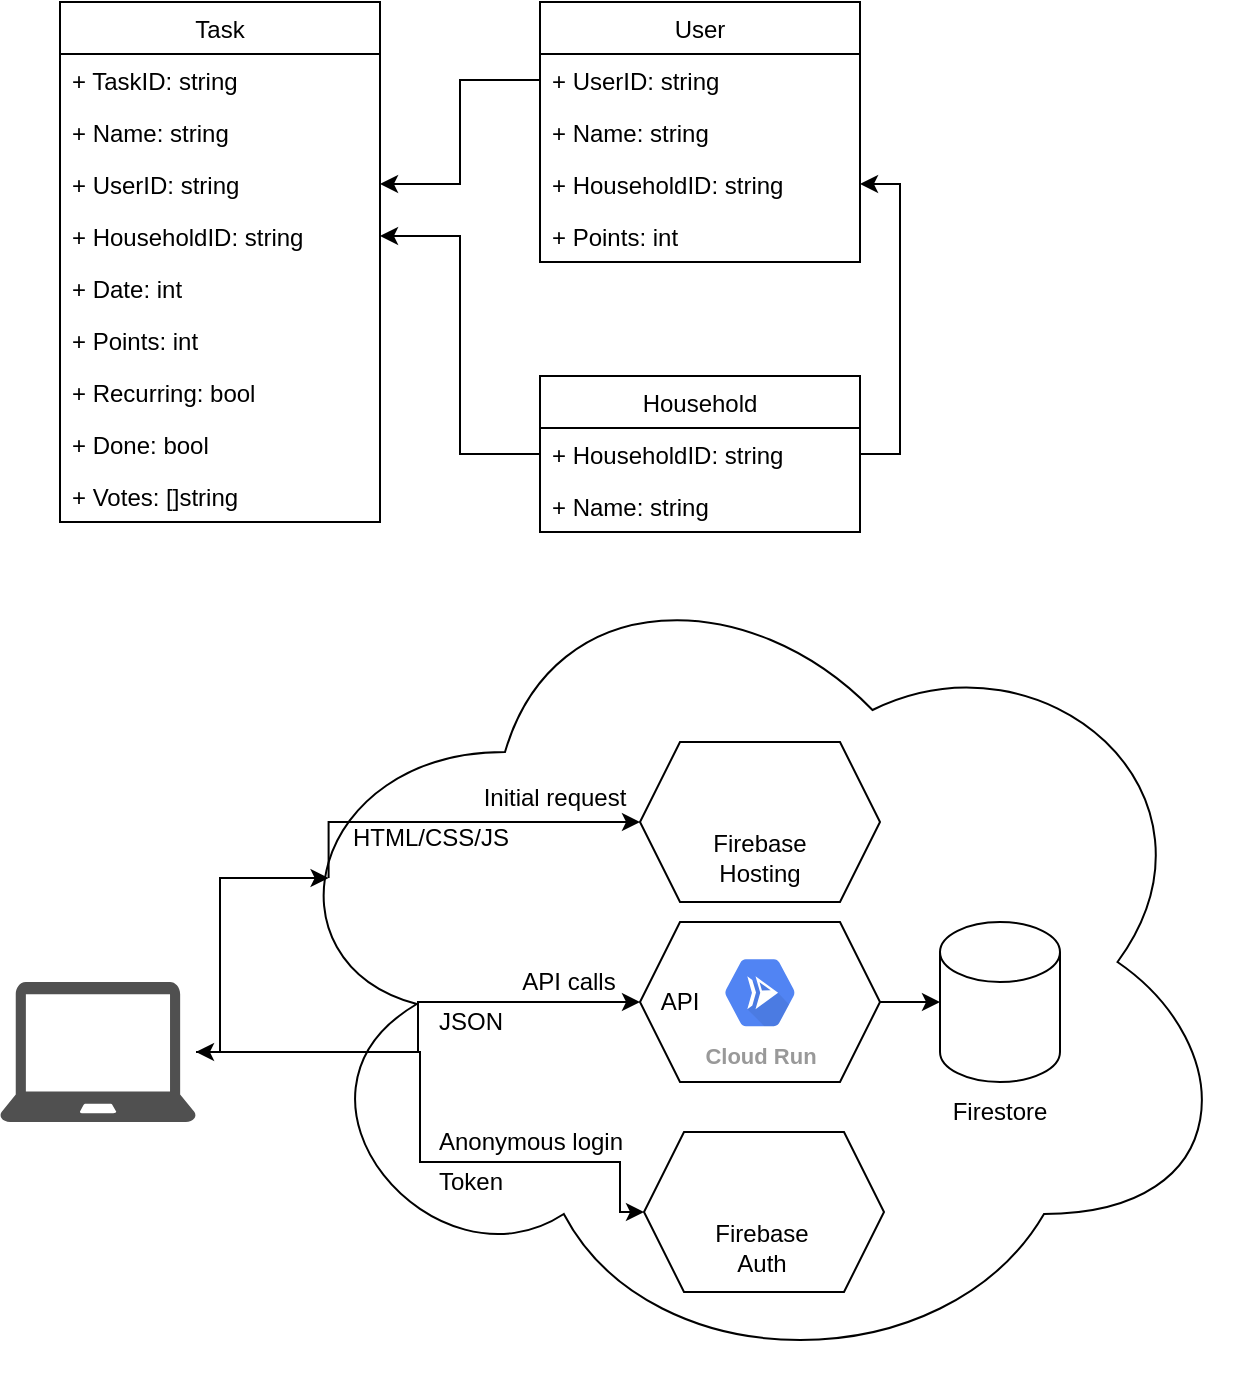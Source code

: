 <mxfile version="13.10.4" type="github">
  <diagram id="C5RBs43oDa-KdzZeNtuy" name="Page-1">
    <mxGraphModel dx="1997" dy="964" grid="1" gridSize="10" guides="1" tooltips="1" connect="1" arrows="1" fold="1" page="1" pageScale="1" pageWidth="827" pageHeight="1169" math="0" shadow="0">
      <root>
        <mxCell id="WIyWlLk6GJQsqaUBKTNV-0" />
        <mxCell id="WIyWlLk6GJQsqaUBKTNV-1" parent="WIyWlLk6GJQsqaUBKTNV-0" />
        <mxCell id="suz6fJ4d1pYRqsBfinAZ-0" value="User" style="swimlane;fontStyle=0;childLayout=stackLayout;horizontal=1;startSize=26;fillColor=none;horizontalStack=0;resizeParent=1;resizeParentMax=0;resizeLast=0;collapsible=1;marginBottom=0;direction=east;" vertex="1" parent="WIyWlLk6GJQsqaUBKTNV-1">
          <mxGeometry x="400" y="320" width="160" height="130" as="geometry">
            <mxRectangle x="190" y="190" width="60" height="26" as="alternateBounds" />
          </mxGeometry>
        </mxCell>
        <mxCell id="suz6fJ4d1pYRqsBfinAZ-1" value="+ UserID: string" style="text;strokeColor=none;fillColor=none;align=left;verticalAlign=top;spacingLeft=4;spacingRight=4;overflow=hidden;rotatable=0;points=[[0,0.5],[1,0.5]];portConstraint=eastwest;" vertex="1" parent="suz6fJ4d1pYRqsBfinAZ-0">
          <mxGeometry y="26" width="160" height="26" as="geometry" />
        </mxCell>
        <mxCell id="suz6fJ4d1pYRqsBfinAZ-2" value="+ Name: string" style="text;strokeColor=none;fillColor=none;align=left;verticalAlign=top;spacingLeft=4;spacingRight=4;overflow=hidden;rotatable=0;points=[[0,0.5],[1,0.5]];portConstraint=eastwest;" vertex="1" parent="suz6fJ4d1pYRqsBfinAZ-0">
          <mxGeometry y="52" width="160" height="26" as="geometry" />
        </mxCell>
        <mxCell id="suz6fJ4d1pYRqsBfinAZ-14" value="+ HouseholdID: string" style="text;strokeColor=none;fillColor=none;align=left;verticalAlign=top;spacingLeft=4;spacingRight=4;overflow=hidden;rotatable=0;points=[[0,0.5],[1,0.5]];portConstraint=eastwest;" vertex="1" parent="suz6fJ4d1pYRqsBfinAZ-0">
          <mxGeometry y="78" width="160" height="26" as="geometry" />
        </mxCell>
        <mxCell id="suz6fJ4d1pYRqsBfinAZ-3" value="+ Points: int" style="text;strokeColor=none;fillColor=none;align=left;verticalAlign=top;spacingLeft=4;spacingRight=4;overflow=hidden;rotatable=0;points=[[0,0.5],[1,0.5]];portConstraint=eastwest;" vertex="1" parent="suz6fJ4d1pYRqsBfinAZ-0">
          <mxGeometry y="104" width="160" height="26" as="geometry" />
        </mxCell>
        <mxCell id="suz6fJ4d1pYRqsBfinAZ-8" value="Task" style="swimlane;fontStyle=0;childLayout=stackLayout;horizontal=1;startSize=26;fillColor=none;horizontalStack=0;resizeParent=1;resizeParentMax=0;resizeLast=0;collapsible=1;marginBottom=0;" vertex="1" parent="WIyWlLk6GJQsqaUBKTNV-1">
          <mxGeometry x="160" y="320" width="160" height="260" as="geometry" />
        </mxCell>
        <mxCell id="suz6fJ4d1pYRqsBfinAZ-9" value="+ TaskID: string" style="text;strokeColor=none;fillColor=none;align=left;verticalAlign=top;spacingLeft=4;spacingRight=4;overflow=hidden;rotatable=0;points=[[0,0.5],[1,0.5]];portConstraint=eastwest;" vertex="1" parent="suz6fJ4d1pYRqsBfinAZ-8">
          <mxGeometry y="26" width="160" height="26" as="geometry" />
        </mxCell>
        <mxCell id="suz6fJ4d1pYRqsBfinAZ-16" value="+ Name: string" style="text;strokeColor=none;fillColor=none;align=left;verticalAlign=top;spacingLeft=4;spacingRight=4;overflow=hidden;rotatable=0;points=[[0,0.5],[1,0.5]];portConstraint=eastwest;" vertex="1" parent="suz6fJ4d1pYRqsBfinAZ-8">
          <mxGeometry y="52" width="160" height="26" as="geometry" />
        </mxCell>
        <mxCell id="suz6fJ4d1pYRqsBfinAZ-20" value="+ UserID: string" style="text;strokeColor=none;fillColor=none;align=left;verticalAlign=top;spacingLeft=4;spacingRight=4;overflow=hidden;rotatable=0;points=[[0,0.5],[1,0.5]];portConstraint=eastwest;" vertex="1" parent="suz6fJ4d1pYRqsBfinAZ-8">
          <mxGeometry y="78" width="160" height="26" as="geometry" />
        </mxCell>
        <mxCell id="suz6fJ4d1pYRqsBfinAZ-18" value="+ HouseholdID: string" style="text;strokeColor=none;fillColor=none;align=left;verticalAlign=top;spacingLeft=4;spacingRight=4;overflow=hidden;rotatable=0;points=[[0,0.5],[1,0.5]];portConstraint=eastwest;" vertex="1" parent="suz6fJ4d1pYRqsBfinAZ-8">
          <mxGeometry y="104" width="160" height="26" as="geometry" />
        </mxCell>
        <mxCell id="suz6fJ4d1pYRqsBfinAZ-10" value="+ Date: int" style="text;strokeColor=none;fillColor=none;align=left;verticalAlign=top;spacingLeft=4;spacingRight=4;overflow=hidden;rotatable=0;points=[[0,0.5],[1,0.5]];portConstraint=eastwest;" vertex="1" parent="suz6fJ4d1pYRqsBfinAZ-8">
          <mxGeometry y="130" width="160" height="26" as="geometry" />
        </mxCell>
        <mxCell id="suz6fJ4d1pYRqsBfinAZ-19" value="+ Points: int" style="text;strokeColor=none;fillColor=none;align=left;verticalAlign=top;spacingLeft=4;spacingRight=4;overflow=hidden;rotatable=0;points=[[0,0.5],[1,0.5]];portConstraint=eastwest;" vertex="1" parent="suz6fJ4d1pYRqsBfinAZ-8">
          <mxGeometry y="156" width="160" height="26" as="geometry" />
        </mxCell>
        <mxCell id="suz6fJ4d1pYRqsBfinAZ-17" value="+ Recurring: bool" style="text;strokeColor=none;fillColor=none;align=left;verticalAlign=top;spacingLeft=4;spacingRight=4;overflow=hidden;rotatable=0;points=[[0,0.5],[1,0.5]];portConstraint=eastwest;" vertex="1" parent="suz6fJ4d1pYRqsBfinAZ-8">
          <mxGeometry y="182" width="160" height="26" as="geometry" />
        </mxCell>
        <mxCell id="suz6fJ4d1pYRqsBfinAZ-15" value="+ Done: bool" style="text;strokeColor=none;fillColor=none;align=left;verticalAlign=top;spacingLeft=4;spacingRight=4;overflow=hidden;rotatable=0;points=[[0,0.5],[1,0.5]];portConstraint=eastwest;" vertex="1" parent="suz6fJ4d1pYRqsBfinAZ-8">
          <mxGeometry y="208" width="160" height="26" as="geometry" />
        </mxCell>
        <mxCell id="suz6fJ4d1pYRqsBfinAZ-11" value="+ Votes: []string" style="text;strokeColor=none;fillColor=none;align=left;verticalAlign=top;spacingLeft=4;spacingRight=4;overflow=hidden;rotatable=0;points=[[0,0.5],[1,0.5]];portConstraint=eastwest;" vertex="1" parent="suz6fJ4d1pYRqsBfinAZ-8">
          <mxGeometry y="234" width="160" height="26" as="geometry" />
        </mxCell>
        <mxCell id="suz6fJ4d1pYRqsBfinAZ-32" style="edgeStyle=orthogonalEdgeStyle;rounded=0;orthogonalLoop=1;jettySize=auto;html=1;" edge="1" parent="WIyWlLk6GJQsqaUBKTNV-1" source="suz6fJ4d1pYRqsBfinAZ-21" target="suz6fJ4d1pYRqsBfinAZ-18">
          <mxGeometry relative="1" as="geometry">
            <Array as="points">
              <mxPoint x="360" y="546" />
              <mxPoint x="360" y="437" />
            </Array>
          </mxGeometry>
        </mxCell>
        <mxCell id="suz6fJ4d1pYRqsBfinAZ-21" value="Household" style="swimlane;fontStyle=0;childLayout=stackLayout;horizontal=1;startSize=26;fillColor=none;horizontalStack=0;resizeParent=1;resizeParentMax=0;resizeLast=0;collapsible=1;marginBottom=0;" vertex="1" parent="WIyWlLk6GJQsqaUBKTNV-1">
          <mxGeometry x="400" y="507" width="160" height="78" as="geometry" />
        </mxCell>
        <mxCell id="suz6fJ4d1pYRqsBfinAZ-25" value="+ HouseholdID: string" style="text;strokeColor=none;fillColor=none;align=left;verticalAlign=top;spacingLeft=4;spacingRight=4;overflow=hidden;rotatable=0;points=[[0,0.5],[1,0.5]];portConstraint=eastwest;" vertex="1" parent="suz6fJ4d1pYRqsBfinAZ-21">
          <mxGeometry y="26" width="160" height="26" as="geometry" />
        </mxCell>
        <mxCell id="suz6fJ4d1pYRqsBfinAZ-22" value="+ Name: string" style="text;strokeColor=none;fillColor=none;align=left;verticalAlign=top;spacingLeft=4;spacingRight=4;overflow=hidden;rotatable=0;points=[[0,0.5],[1,0.5]];portConstraint=eastwest;" vertex="1" parent="suz6fJ4d1pYRqsBfinAZ-21">
          <mxGeometry y="52" width="160" height="26" as="geometry" />
        </mxCell>
        <mxCell id="suz6fJ4d1pYRqsBfinAZ-27" style="edgeStyle=orthogonalEdgeStyle;rounded=0;orthogonalLoop=1;jettySize=auto;html=1;" edge="1" parent="WIyWlLk6GJQsqaUBKTNV-1" source="suz6fJ4d1pYRqsBfinAZ-1" target="suz6fJ4d1pYRqsBfinAZ-20">
          <mxGeometry relative="1" as="geometry" />
        </mxCell>
        <mxCell id="suz6fJ4d1pYRqsBfinAZ-31" style="edgeStyle=orthogonalEdgeStyle;rounded=0;orthogonalLoop=1;jettySize=auto;html=1;entryX=1;entryY=0.5;entryDx=0;entryDy=0;" edge="1" parent="WIyWlLk6GJQsqaUBKTNV-1" source="suz6fJ4d1pYRqsBfinAZ-25" target="suz6fJ4d1pYRqsBfinAZ-14">
          <mxGeometry relative="1" as="geometry">
            <Array as="points">
              <mxPoint x="580" y="546" />
              <mxPoint x="580" y="411" />
            </Array>
          </mxGeometry>
        </mxCell>
        <mxCell id="suz6fJ4d1pYRqsBfinAZ-36" style="edgeStyle=orthogonalEdgeStyle;rounded=0;orthogonalLoop=1;jettySize=auto;html=1;exitX=0.07;exitY=0.4;exitDx=0;exitDy=0;exitPerimeter=0;" edge="1" parent="WIyWlLk6GJQsqaUBKTNV-1" source="suz6fJ4d1pYRqsBfinAZ-33" target="suz6fJ4d1pYRqsBfinAZ-35">
          <mxGeometry relative="1" as="geometry" />
        </mxCell>
        <mxCell id="suz6fJ4d1pYRqsBfinAZ-33" value="" style="ellipse;shape=cloud;whiteSpace=wrap;html=1;" vertex="1" parent="WIyWlLk6GJQsqaUBKTNV-1">
          <mxGeometry x="260" y="590" width="490" height="420" as="geometry" />
        </mxCell>
        <mxCell id="suz6fJ4d1pYRqsBfinAZ-34" value="" style="shape=image;html=1;verticalAlign=top;verticalLabelPosition=bottom;labelBackgroundColor=#ffffff;imageAspect=0;aspect=fixed;image=https://cdn4.iconfinder.com/data/icons/logos-brands-5/24/flutter-128.png" vertex="1" parent="WIyWlLk6GJQsqaUBKTNV-1">
          <mxGeometry x="164" y="830" width="30" height="30" as="geometry" />
        </mxCell>
        <mxCell id="suz6fJ4d1pYRqsBfinAZ-37" style="edgeStyle=orthogonalEdgeStyle;rounded=0;orthogonalLoop=1;jettySize=auto;html=1;entryX=0.07;entryY=0.4;entryDx=0;entryDy=0;entryPerimeter=0;" edge="1" parent="WIyWlLk6GJQsqaUBKTNV-1" source="suz6fJ4d1pYRqsBfinAZ-35" target="suz6fJ4d1pYRqsBfinAZ-33">
          <mxGeometry relative="1" as="geometry">
            <Array as="points">
              <mxPoint x="240" y="845" />
              <mxPoint x="240" y="758" />
            </Array>
          </mxGeometry>
        </mxCell>
        <mxCell id="suz6fJ4d1pYRqsBfinAZ-54" style="edgeStyle=orthogonalEdgeStyle;rounded=0;orthogonalLoop=1;jettySize=auto;html=1;" edge="1" parent="WIyWlLk6GJQsqaUBKTNV-1" source="suz6fJ4d1pYRqsBfinAZ-35" target="suz6fJ4d1pYRqsBfinAZ-44">
          <mxGeometry relative="1" as="geometry" />
        </mxCell>
        <mxCell id="suz6fJ4d1pYRqsBfinAZ-63" style="edgeStyle=orthogonalEdgeStyle;rounded=0;orthogonalLoop=1;jettySize=auto;html=1;entryX=0;entryY=0.5;entryDx=0;entryDy=0;" edge="1" parent="WIyWlLk6GJQsqaUBKTNV-1" source="suz6fJ4d1pYRqsBfinAZ-35" target="suz6fJ4d1pYRqsBfinAZ-60">
          <mxGeometry relative="1" as="geometry">
            <Array as="points">
              <mxPoint x="340" y="845" />
              <mxPoint x="340" y="900" />
              <mxPoint x="440" y="900" />
              <mxPoint x="440" y="925" />
            </Array>
          </mxGeometry>
        </mxCell>
        <mxCell id="suz6fJ4d1pYRqsBfinAZ-35" value="" style="pointerEvents=1;shadow=0;dashed=0;html=1;strokeColor=none;fillColor=#505050;labelPosition=center;verticalLabelPosition=bottom;verticalAlign=top;outlineConnect=0;align=center;shape=mxgraph.office.devices.laptop;" vertex="1" parent="WIyWlLk6GJQsqaUBKTNV-1">
          <mxGeometry x="130" y="810" width="98" height="70" as="geometry" />
        </mxCell>
        <mxCell id="suz6fJ4d1pYRqsBfinAZ-40" value="" style="shape=cylinder3;whiteSpace=wrap;html=1;boundedLbl=1;backgroundOutline=1;size=15;" vertex="1" parent="WIyWlLk6GJQsqaUBKTNV-1">
          <mxGeometry x="600" y="780" width="60" height="80" as="geometry" />
        </mxCell>
        <mxCell id="suz6fJ4d1pYRqsBfinAZ-38" value="" style="shape=image;html=1;verticalAlign=top;verticalLabelPosition=bottom;labelBackgroundColor=#ffffff;imageAspect=0;aspect=fixed;image=https://cdn4.iconfinder.com/data/icons/google-i-o-2016/512/google_firebase-2-128.png" vertex="1" parent="WIyWlLk6GJQsqaUBKTNV-1">
          <mxGeometry x="615" y="820" width="30" height="30" as="geometry" />
        </mxCell>
        <mxCell id="suz6fJ4d1pYRqsBfinAZ-42" value="Firestore" style="text;html=1;strokeColor=none;fillColor=none;align=center;verticalAlign=middle;whiteSpace=wrap;rounded=0;" vertex="1" parent="WIyWlLk6GJQsqaUBKTNV-1">
          <mxGeometry x="610" y="870" width="40" height="10" as="geometry" />
        </mxCell>
        <mxCell id="suz6fJ4d1pYRqsBfinAZ-46" style="edgeStyle=orthogonalEdgeStyle;rounded=0;orthogonalLoop=1;jettySize=auto;html=1;exitX=1;exitY=0.5;exitDx=0;exitDy=0;" edge="1" parent="WIyWlLk6GJQsqaUBKTNV-1" source="suz6fJ4d1pYRqsBfinAZ-44" target="suz6fJ4d1pYRqsBfinAZ-40">
          <mxGeometry relative="1" as="geometry" />
        </mxCell>
        <mxCell id="suz6fJ4d1pYRqsBfinAZ-44" value="" style="shape=hexagon;perimeter=hexagonPerimeter2;whiteSpace=wrap;html=1;fixedSize=1;" vertex="1" parent="WIyWlLk6GJQsqaUBKTNV-1">
          <mxGeometry x="450" y="780" width="120" height="80" as="geometry" />
        </mxCell>
        <mxCell id="suz6fJ4d1pYRqsBfinAZ-39" value="Cloud Run" style="html=1;fillColor=#5184F3;strokeColor=none;verticalAlign=top;labelPosition=center;verticalLabelPosition=bottom;align=center;spacingTop=-6;fontSize=11;fontStyle=1;fontColor=#999999;shape=mxgraph.gcp2.hexIcon;prIcon=cloud_run" vertex="1" parent="WIyWlLk6GJQsqaUBKTNV-1">
          <mxGeometry x="483.5" y="790.75" width="53" height="49.25" as="geometry" />
        </mxCell>
        <mxCell id="suz6fJ4d1pYRqsBfinAZ-45" value="API" style="text;html=1;strokeColor=none;fillColor=none;align=center;verticalAlign=middle;whiteSpace=wrap;rounded=0;" vertex="1" parent="WIyWlLk6GJQsqaUBKTNV-1">
          <mxGeometry x="450" y="810" width="40" height="20" as="geometry" />
        </mxCell>
        <mxCell id="suz6fJ4d1pYRqsBfinAZ-47" value="" style="shape=hexagon;perimeter=hexagonPerimeter2;whiteSpace=wrap;html=1;fixedSize=1;" vertex="1" parent="WIyWlLk6GJQsqaUBKTNV-1">
          <mxGeometry x="450" y="690" width="120" height="80" as="geometry" />
        </mxCell>
        <mxCell id="suz6fJ4d1pYRqsBfinAZ-49" style="edgeStyle=orthogonalEdgeStyle;rounded=0;orthogonalLoop=1;jettySize=auto;html=1;exitX=0.07;exitY=0.4;exitDx=0;exitDy=0;exitPerimeter=0;entryX=0;entryY=0.5;entryDx=0;entryDy=0;" edge="1" parent="WIyWlLk6GJQsqaUBKTNV-1" source="suz6fJ4d1pYRqsBfinAZ-33" target="suz6fJ4d1pYRqsBfinAZ-47">
          <mxGeometry relative="1" as="geometry">
            <Array as="points">
              <mxPoint x="294" y="730" />
            </Array>
          </mxGeometry>
        </mxCell>
        <mxCell id="suz6fJ4d1pYRqsBfinAZ-52" value="" style="shape=image;html=1;verticalAlign=top;verticalLabelPosition=bottom;labelBackgroundColor=#ffffff;imageAspect=0;aspect=fixed;image=https://cdn4.iconfinder.com/data/icons/google-i-o-2016/512/google_firebase-2-128.png" vertex="1" parent="WIyWlLk6GJQsqaUBKTNV-1">
          <mxGeometry x="492" y="690" width="38" height="38" as="geometry" />
        </mxCell>
        <mxCell id="suz6fJ4d1pYRqsBfinAZ-53" value="Firebase&lt;br&gt;Hosting" style="text;html=1;strokeColor=none;fillColor=none;align=center;verticalAlign=middle;whiteSpace=wrap;rounded=0;" vertex="1" parent="WIyWlLk6GJQsqaUBKTNV-1">
          <mxGeometry x="490" y="738" width="40" height="20" as="geometry" />
        </mxCell>
        <mxCell id="suz6fJ4d1pYRqsBfinAZ-55" value="Initial request" style="text;html=1;align=center;verticalAlign=middle;resizable=0;points=[];autosize=1;" vertex="1" parent="WIyWlLk6GJQsqaUBKTNV-1">
          <mxGeometry x="362" y="708" width="90" height="20" as="geometry" />
        </mxCell>
        <mxCell id="suz6fJ4d1pYRqsBfinAZ-56" value="API calls" style="text;html=1;align=center;verticalAlign=middle;resizable=0;points=[];autosize=1;" vertex="1" parent="WIyWlLk6GJQsqaUBKTNV-1">
          <mxGeometry x="384" y="800" width="60" height="20" as="geometry" />
        </mxCell>
        <mxCell id="suz6fJ4d1pYRqsBfinAZ-60" value="" style="shape=hexagon;perimeter=hexagonPerimeter2;whiteSpace=wrap;html=1;fixedSize=1;" vertex="1" parent="WIyWlLk6GJQsqaUBKTNV-1">
          <mxGeometry x="452" y="885" width="120" height="80" as="geometry" />
        </mxCell>
        <mxCell id="suz6fJ4d1pYRqsBfinAZ-61" value="" style="shape=image;html=1;verticalAlign=top;verticalLabelPosition=bottom;labelBackgroundColor=#ffffff;imageAspect=0;aspect=fixed;image=https://cdn4.iconfinder.com/data/icons/google-i-o-2016/512/google_firebase-2-128.png" vertex="1" parent="WIyWlLk6GJQsqaUBKTNV-1">
          <mxGeometry x="493" y="885" width="38" height="38" as="geometry" />
        </mxCell>
        <mxCell id="suz6fJ4d1pYRqsBfinAZ-62" value="Firebase&lt;br&gt;Auth" style="text;html=1;strokeColor=none;fillColor=none;align=center;verticalAlign=middle;whiteSpace=wrap;rounded=0;" vertex="1" parent="WIyWlLk6GJQsqaUBKTNV-1">
          <mxGeometry x="491" y="933" width="40" height="20" as="geometry" />
        </mxCell>
        <mxCell id="suz6fJ4d1pYRqsBfinAZ-64" value="Anonymous login" style="text;html=1;align=center;verticalAlign=middle;resizable=0;points=[];autosize=1;" vertex="1" parent="WIyWlLk6GJQsqaUBKTNV-1">
          <mxGeometry x="340" y="880" width="110" height="20" as="geometry" />
        </mxCell>
        <mxCell id="suz6fJ4d1pYRqsBfinAZ-67" value="Token" style="text;html=1;align=center;verticalAlign=middle;resizable=0;points=[];autosize=1;" vertex="1" parent="WIyWlLk6GJQsqaUBKTNV-1">
          <mxGeometry x="340" y="900" width="50" height="20" as="geometry" />
        </mxCell>
        <mxCell id="suz6fJ4d1pYRqsBfinAZ-68" value="JSON" style="text;html=1;align=center;verticalAlign=middle;resizable=0;points=[];autosize=1;" vertex="1" parent="WIyWlLk6GJQsqaUBKTNV-1">
          <mxGeometry x="340" y="820" width="50" height="20" as="geometry" />
        </mxCell>
        <mxCell id="suz6fJ4d1pYRqsBfinAZ-70" value="HTML/CSS/JS" style="text;html=1;align=center;verticalAlign=middle;resizable=0;points=[];autosize=1;" vertex="1" parent="WIyWlLk6GJQsqaUBKTNV-1">
          <mxGeometry x="300" y="728" width="90" height="20" as="geometry" />
        </mxCell>
      </root>
    </mxGraphModel>
  </diagram>
</mxfile>
